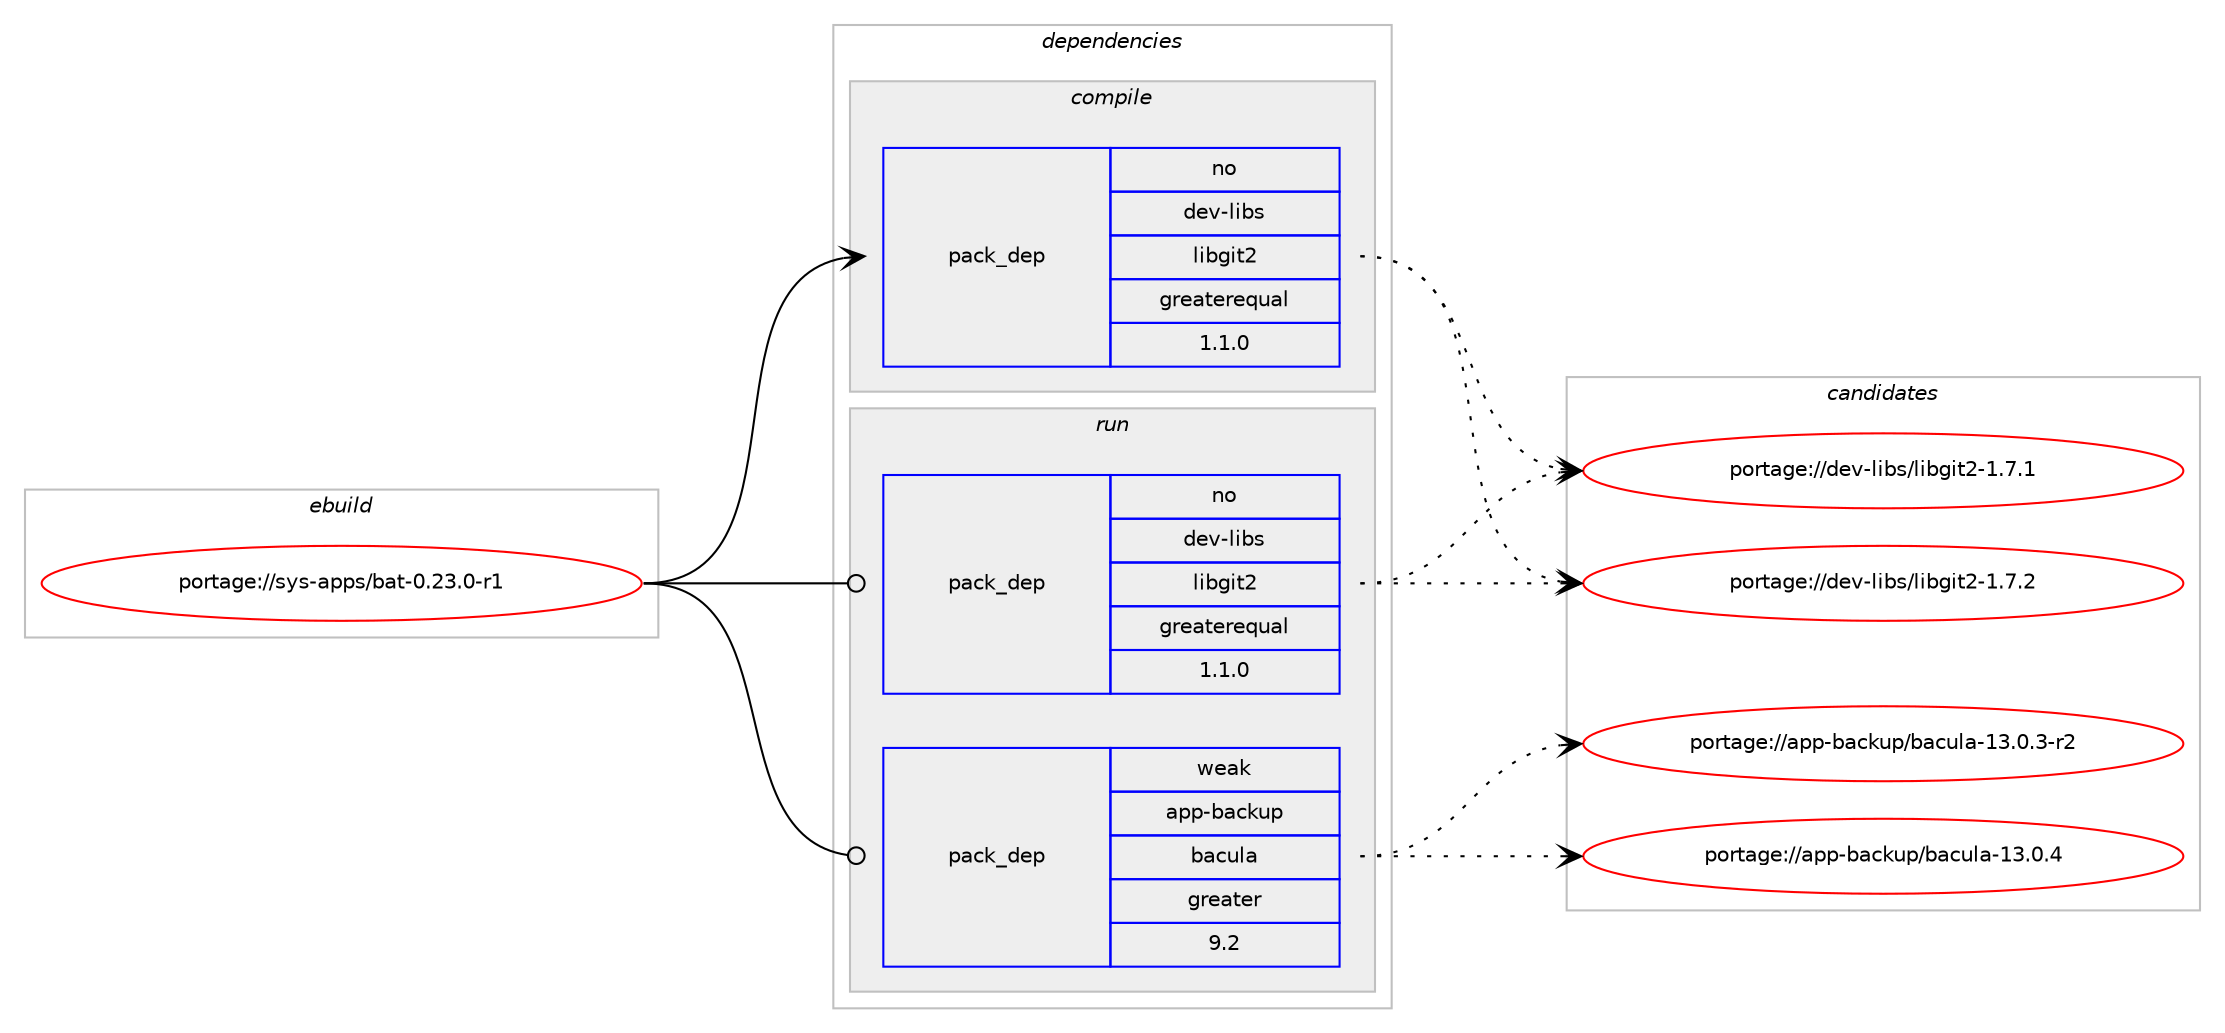 digraph prolog {

# *************
# Graph options
# *************

newrank=true;
concentrate=true;
compound=true;
graph [rankdir=LR,fontname=Helvetica,fontsize=10,ranksep=1.5];#, ranksep=2.5, nodesep=0.2];
edge  [arrowhead=vee];
node  [fontname=Helvetica,fontsize=10];

# **********
# The ebuild
# **********

subgraph cluster_leftcol {
color=gray;
rank=same;
label=<<i>ebuild</i>>;
id [label="portage://sys-apps/bat-0.23.0-r1", color=red, width=4, href="../sys-apps/bat-0.23.0-r1.svg"];
}

# ****************
# The dependencies
# ****************

subgraph cluster_midcol {
color=gray;
label=<<i>dependencies</i>>;
subgraph cluster_compile {
fillcolor="#eeeeee";
style=filled;
label=<<i>compile</i>>;
subgraph pack1469 {
dependency4551 [label=<<TABLE BORDER="0" CELLBORDER="1" CELLSPACING="0" CELLPADDING="4" WIDTH="220"><TR><TD ROWSPAN="6" CELLPADDING="30">pack_dep</TD></TR><TR><TD WIDTH="110">no</TD></TR><TR><TD>dev-libs</TD></TR><TR><TD>libgit2</TD></TR><TR><TD>greaterequal</TD></TR><TR><TD>1.1.0</TD></TR></TABLE>>, shape=none, color=blue];
}
id:e -> dependency4551:w [weight=20,style="solid",arrowhead="vee"];
# *** BEGIN UNKNOWN DEPENDENCY TYPE (TODO) ***
# id -> package_dependency(portage://sys-apps/bat-0.23.0-r1,install,no,dev-libs,oniguruma,none,[,,],any_same_slot,[])
# *** END UNKNOWN DEPENDENCY TYPE (TODO) ***

# *** BEGIN UNKNOWN DEPENDENCY TYPE (TODO) ***
# id -> package_dependency(portage://sys-apps/bat-0.23.0-r1,install,no,sys-libs,zlib,none,[,,],[],[])
# *** END UNKNOWN DEPENDENCY TYPE (TODO) ***

}
subgraph cluster_compileandrun {
fillcolor="#eeeeee";
style=filled;
label=<<i>compile and run</i>>;
}
subgraph cluster_run {
fillcolor="#eeeeee";
style=filled;
label=<<i>run</i>>;
subgraph pack1470 {
dependency4552 [label=<<TABLE BORDER="0" CELLBORDER="1" CELLSPACING="0" CELLPADDING="4" WIDTH="220"><TR><TD ROWSPAN="6" CELLPADDING="30">pack_dep</TD></TR><TR><TD WIDTH="110">no</TD></TR><TR><TD>dev-libs</TD></TR><TR><TD>libgit2</TD></TR><TR><TD>greaterequal</TD></TR><TR><TD>1.1.0</TD></TR></TABLE>>, shape=none, color=blue];
}
id:e -> dependency4552:w [weight=20,style="solid",arrowhead="odot"];
# *** BEGIN UNKNOWN DEPENDENCY TYPE (TODO) ***
# id -> package_dependency(portage://sys-apps/bat-0.23.0-r1,run,no,dev-libs,oniguruma,none,[,,],any_same_slot,[])
# *** END UNKNOWN DEPENDENCY TYPE (TODO) ***

# *** BEGIN UNKNOWN DEPENDENCY TYPE (TODO) ***
# id -> package_dependency(portage://sys-apps/bat-0.23.0-r1,run,no,sys-libs,zlib,none,[,,],[],[])
# *** END UNKNOWN DEPENDENCY TYPE (TODO) ***

subgraph pack1471 {
dependency4553 [label=<<TABLE BORDER="0" CELLBORDER="1" CELLSPACING="0" CELLPADDING="4" WIDTH="220"><TR><TD ROWSPAN="6" CELLPADDING="30">pack_dep</TD></TR><TR><TD WIDTH="110">weak</TD></TR><TR><TD>app-backup</TD></TR><TR><TD>bacula</TD></TR><TR><TD>greater</TD></TR><TR><TD>9.2</TD></TR></TABLE>>, shape=none, color=blue];
}
id:e -> dependency4553:w [weight=20,style="solid",arrowhead="odot"];
}
}

# **************
# The candidates
# **************

subgraph cluster_choices {
rank=same;
color=gray;
label=<<i>candidates</i>>;

subgraph choice1469 {
color=black;
nodesep=1;
choice1001011184510810598115471081059810310511650454946554649 [label="portage://dev-libs/libgit2-1.7.1", color=red, width=4,href="../dev-libs/libgit2-1.7.1.svg"];
choice1001011184510810598115471081059810310511650454946554650 [label="portage://dev-libs/libgit2-1.7.2", color=red, width=4,href="../dev-libs/libgit2-1.7.2.svg"];
dependency4551:e -> choice1001011184510810598115471081059810310511650454946554649:w [style=dotted,weight="100"];
dependency4551:e -> choice1001011184510810598115471081059810310511650454946554650:w [style=dotted,weight="100"];
}
subgraph choice1470 {
color=black;
nodesep=1;
choice1001011184510810598115471081059810310511650454946554649 [label="portage://dev-libs/libgit2-1.7.1", color=red, width=4,href="../dev-libs/libgit2-1.7.1.svg"];
choice1001011184510810598115471081059810310511650454946554650 [label="portage://dev-libs/libgit2-1.7.2", color=red, width=4,href="../dev-libs/libgit2-1.7.2.svg"];
dependency4552:e -> choice1001011184510810598115471081059810310511650454946554649:w [style=dotted,weight="100"];
dependency4552:e -> choice1001011184510810598115471081059810310511650454946554650:w [style=dotted,weight="100"];
}
subgraph choice1471 {
color=black;
nodesep=1;
choice97112112459897991071171124798979911710897454951464846514511450 [label="portage://app-backup/bacula-13.0.3-r2", color=red, width=4,href="../app-backup/bacula-13.0.3-r2.svg"];
choice9711211245989799107117112479897991171089745495146484652 [label="portage://app-backup/bacula-13.0.4", color=red, width=4,href="../app-backup/bacula-13.0.4.svg"];
dependency4553:e -> choice97112112459897991071171124798979911710897454951464846514511450:w [style=dotted,weight="100"];
dependency4553:e -> choice9711211245989799107117112479897991171089745495146484652:w [style=dotted,weight="100"];
}
}

}

